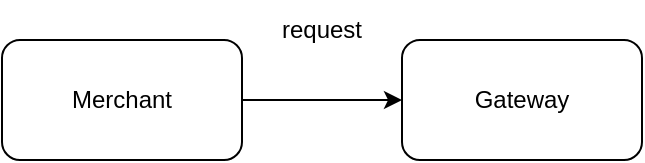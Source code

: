 <mxfile>
    <diagram id="d4x8RgRYP7SU1F3jJYF2" name="Page-1">
        <mxGraphModel dx="967" dy="511" grid="1" gridSize="10" guides="1" tooltips="1" connect="1" arrows="1" fold="1" page="1" pageScale="1" pageWidth="850" pageHeight="1100" math="0" shadow="0">
            <root>
                <mxCell id="0"/>
                <mxCell id="1" parent="0"/>
                <mxCell id="5" style="edgeStyle=none;html=1;entryX=0;entryY=0.5;entryDx=0;entryDy=0;" edge="1" parent="1" source="2" target="3">
                    <mxGeometry relative="1" as="geometry"/>
                </mxCell>
                <mxCell id="2" value="Merchant" style="rounded=1;whiteSpace=wrap;html=1;" vertex="1" parent="1">
                    <mxGeometry x="110" y="110" width="120" height="60" as="geometry"/>
                </mxCell>
                <UserObject label="Gateway" linkTarget="_blank" link="C:\Users\leong\go_practice\pending.json" id="3">
                    <mxCell style="rounded=1;whiteSpace=wrap;html=1;" vertex="1" parent="1">
                        <mxGeometry x="310" y="110" width="120" height="60" as="geometry"/>
                    </mxCell>
                </UserObject>
                <mxCell id="7" value="request" style="text;html=1;strokeColor=none;fillColor=none;align=center;verticalAlign=middle;whiteSpace=wrap;rounded=0;" vertex="1" parent="1">
                    <mxGeometry x="240" y="90" width="60" height="30" as="geometry"/>
                </mxCell>
            </root>
        </mxGraphModel>
    </diagram>
</mxfile>